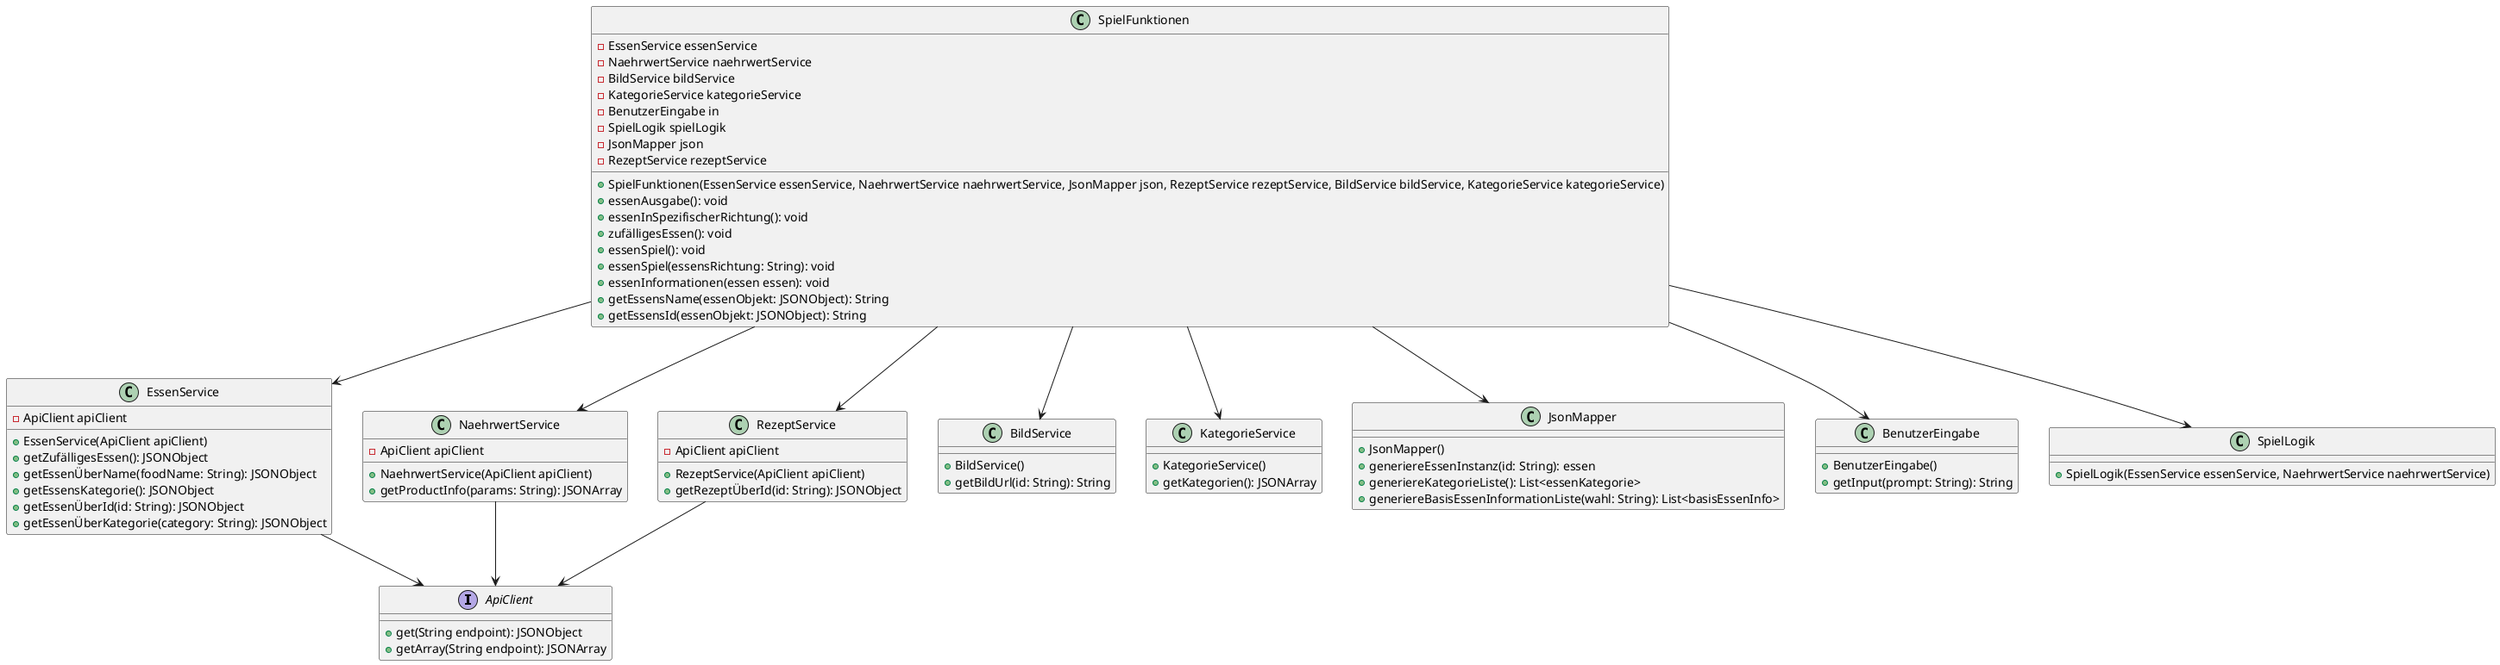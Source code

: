 @startuml SpielFunktionen
interface ApiClient {
    +get(String endpoint): JSONObject
    +getArray(String endpoint): JSONArray
}

class EssenService {
    -ApiClient apiClient
    +EssenService(ApiClient apiClient)
    +getZufälligesEssen(): JSONObject
    +getEssenÜberName(foodName: String): JSONObject
    +getEssensKategorie(): JSONObject
    +getEssenÜberId(id: String): JSONObject
    +getEssenÜberKategorie(category: String): JSONObject
}

class NaehrwertService {
    -ApiClient apiClient
    +NaehrwertService(ApiClient apiClient)
    +getProductInfo(params: String): JSONArray
}

class RezeptService {
    -ApiClient apiClient
    +RezeptService(ApiClient apiClient)
    +getRezeptÜberId(id: String): JSONObject
}

class BildService {
    +BildService()
    +getBildUrl(id: String): String
}

class KategorieService {
    +KategorieService()
    +getKategorien(): JSONArray
}

class JsonMapper {
    +JsonMapper()
    +generiereEssenInstanz(id: String): essen
    +generiereKategorieListe(): List<essenKategorie>
    +generiereBasisEssenInformationListe(wahl: String): List<basisEssenInfo>
}

class BenutzerEingabe {
    +BenutzerEingabe()
    +getInput(prompt: String): String
}

class SpielLogik {
    +SpielLogik(EssenService essenService, NaehrwertService naehrwertService)
}

class SpielFunktionen {
    -EssenService essenService
    -NaehrwertService naehrwertService
    -BildService bildService
    -KategorieService kategorieService
    -BenutzerEingabe in
    -SpielLogik spielLogik
    -JsonMapper json
    -RezeptService rezeptService
    +SpielFunktionen(EssenService essenService, NaehrwertService naehrwertService, JsonMapper json, RezeptService rezeptService, BildService bildService, KategorieService kategorieService)
    +essenAusgabe(): void
    +essenInSpezifischerRichtung(): void
    +zufälligesEssen(): void
    +essenSpiel(): void
    +essenSpiel(essensRichtung: String): void
    +essenInformationen(essen essen): void
    +getEssensName(essenObjekt: JSONObject): String
    +getEssensId(essenObjekt: JSONObject): String
}

SpielFunktionen --> EssenService
SpielFunktionen --> NaehrwertService
SpielFunktionen --> BildService
SpielFunktionen --> KategorieService
SpielFunktionen --> BenutzerEingabe
SpielFunktionen --> SpielLogik
SpielFunktionen --> JsonMapper
SpielFunktionen --> RezeptService

EssenService --> ApiClient
NaehrwertService --> ApiClient
RezeptService --> ApiClient
@enduml
